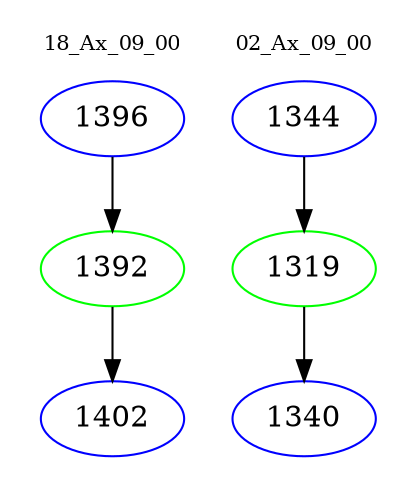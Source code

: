 digraph{
subgraph cluster_0 {
color = white
label = "18_Ax_09_00";
fontsize=10;
T0_1396 [label="1396", color="blue"]
T0_1396 -> T0_1392 [color="black"]
T0_1392 [label="1392", color="green"]
T0_1392 -> T0_1402 [color="black"]
T0_1402 [label="1402", color="blue"]
}
subgraph cluster_1 {
color = white
label = "02_Ax_09_00";
fontsize=10;
T1_1344 [label="1344", color="blue"]
T1_1344 -> T1_1319 [color="black"]
T1_1319 [label="1319", color="green"]
T1_1319 -> T1_1340 [color="black"]
T1_1340 [label="1340", color="blue"]
}
}
